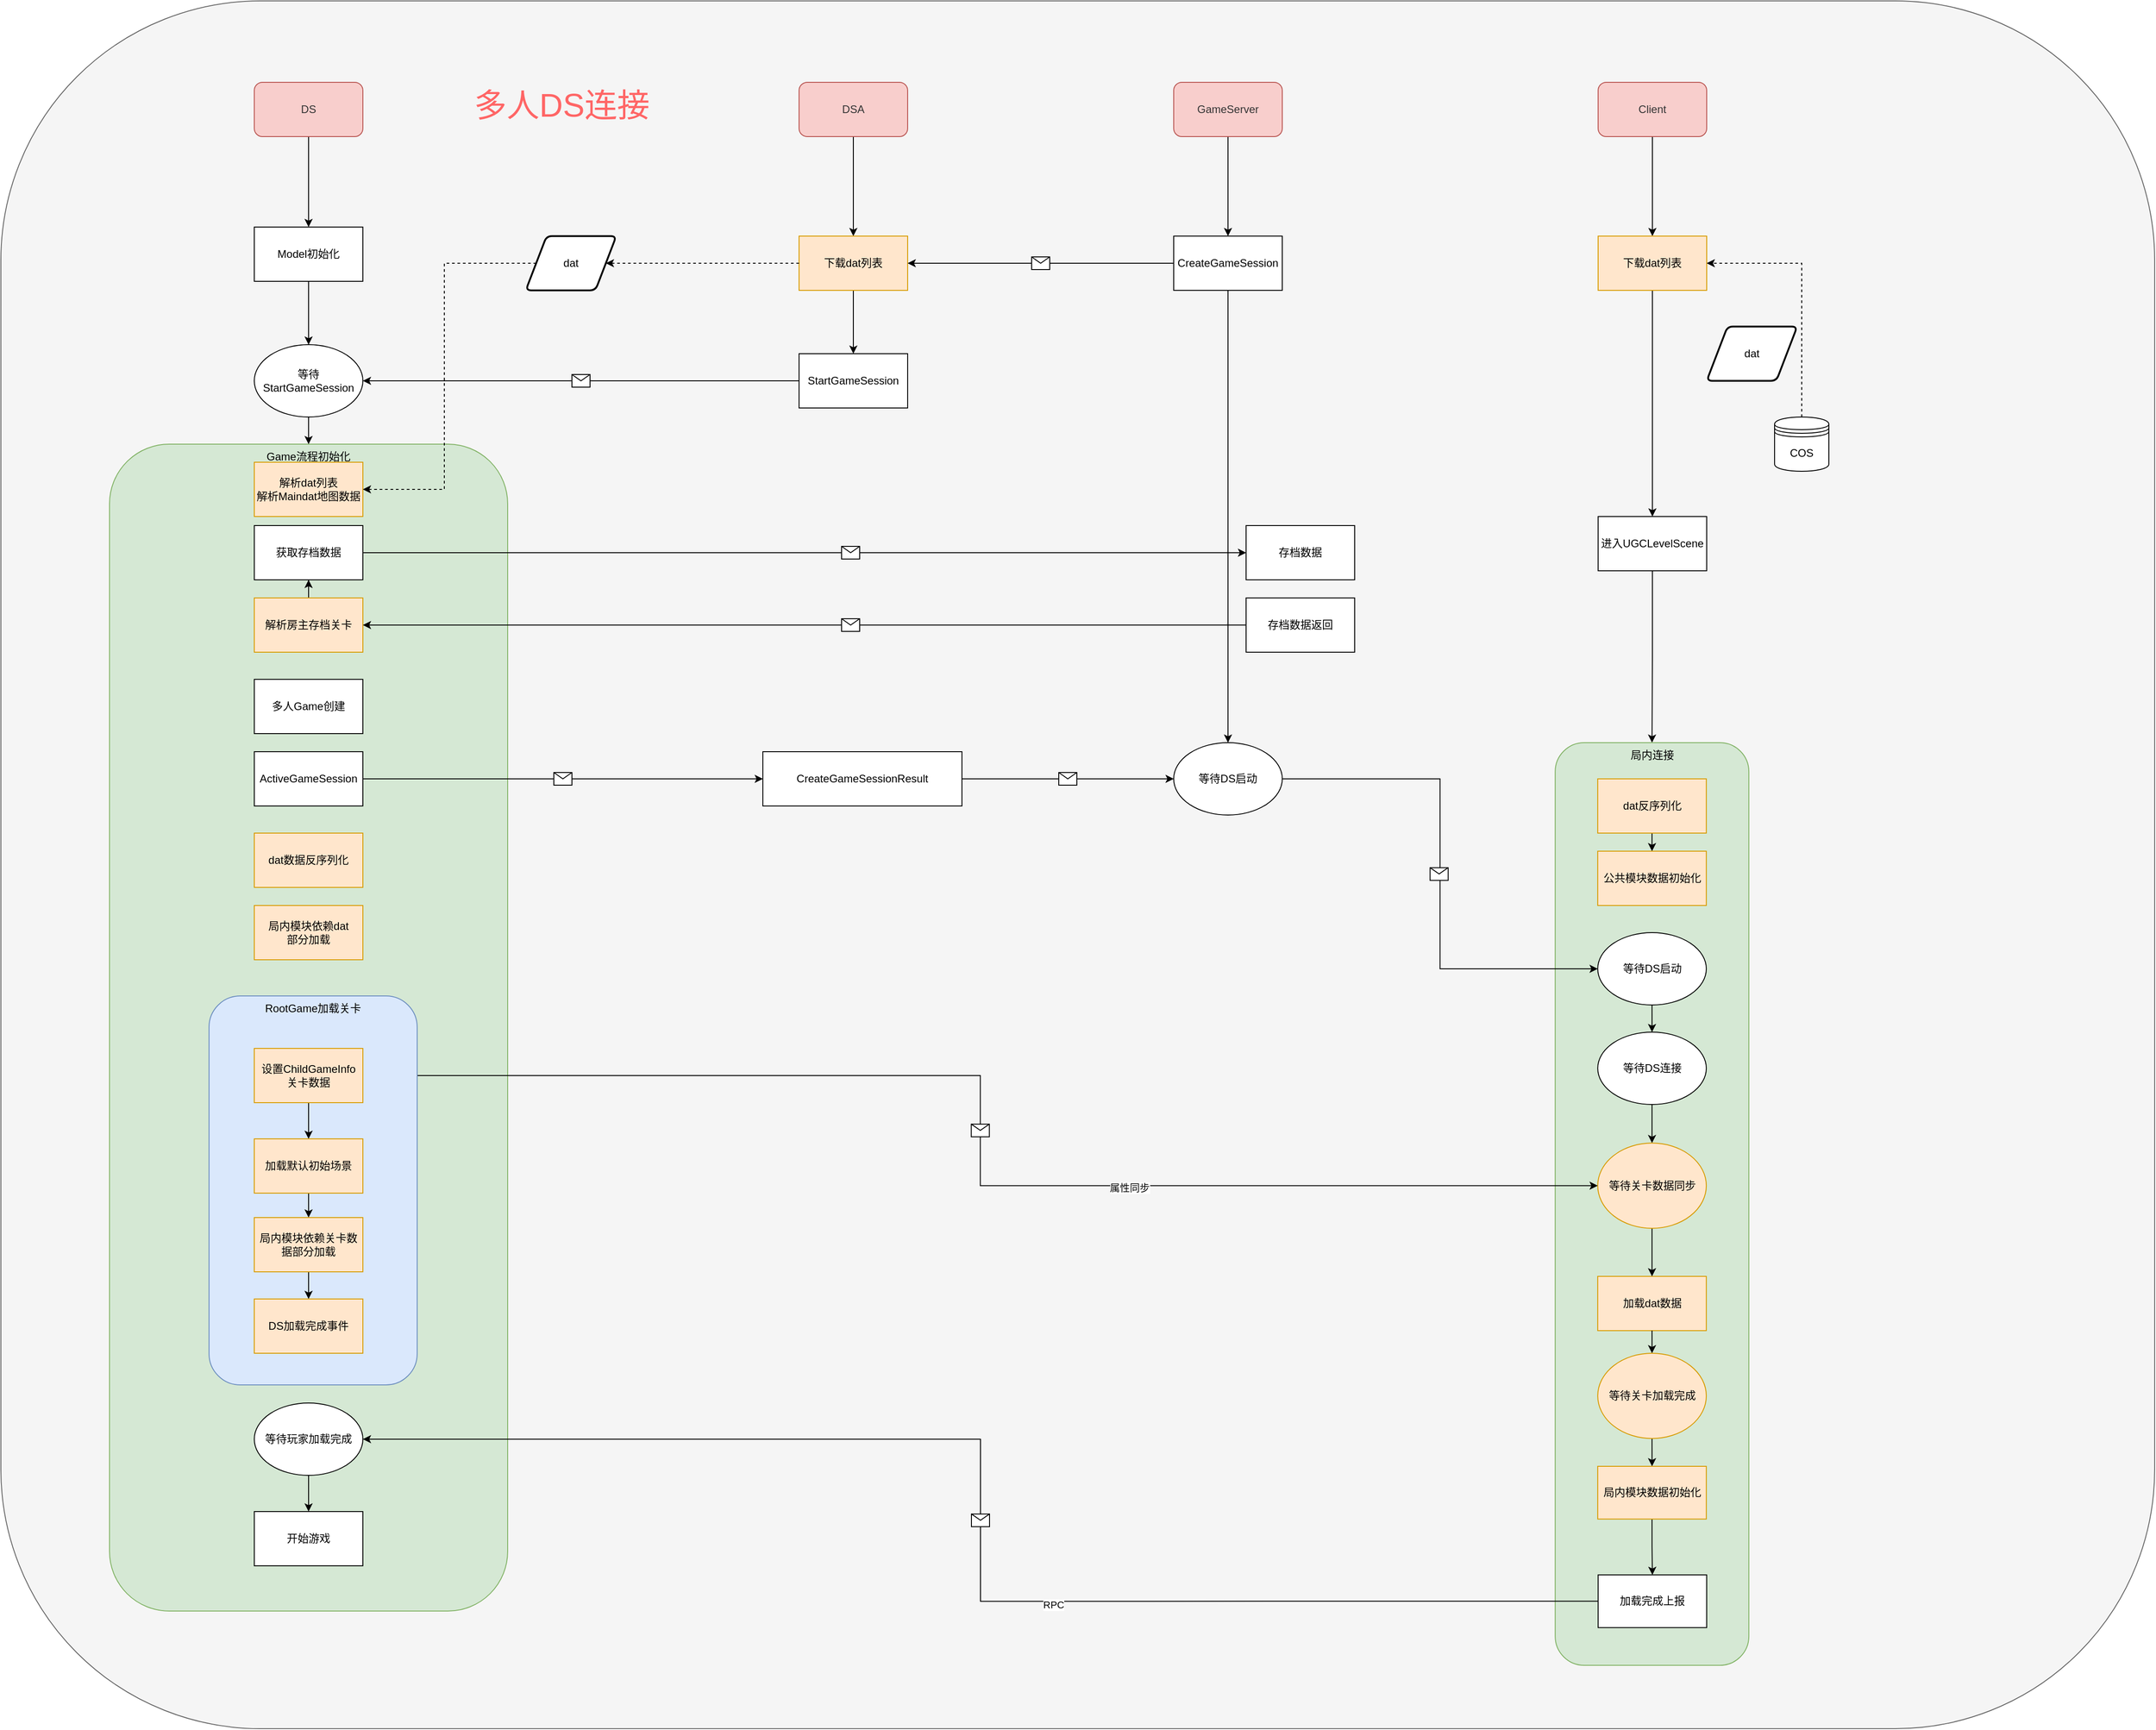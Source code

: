 <mxfile version="26.1.0">
  <diagram name="第 1 页" id="tAL-gFkC3mvr05Y5MJvQ">
    <mxGraphModel dx="2026" dy="-23" grid="1" gridSize="10" guides="1" tooltips="1" connect="1" arrows="1" fold="1" page="1" pageScale="1" pageWidth="827" pageHeight="1169" math="0" shadow="0">
      <root>
        <mxCell id="0" />
        <mxCell id="1" parent="0" />
        <mxCell id="Unt-MRkeQMosB_UhamQE-1" value="" style="rounded=1;whiteSpace=wrap;html=1;fillColor=#f5f5f5;strokeColor=#666666;glass=0;shadow=0;fontColor=#333333;" vertex="1" parent="1">
          <mxGeometry x="480" y="2192" width="2380" height="1910" as="geometry" />
        </mxCell>
        <mxCell id="Unt-MRkeQMosB_UhamQE-2" value="" style="edgeStyle=orthogonalEdgeStyle;rounded=0;orthogonalLoop=1;jettySize=auto;html=1;entryX=0.5;entryY=0;entryDx=0;entryDy=0;" edge="1" parent="1" source="Unt-MRkeQMosB_UhamQE-3" target="Unt-MRkeQMosB_UhamQE-38">
          <mxGeometry relative="1" as="geometry">
            <mxPoint x="820" y="2582" as="targetPoint" />
          </mxGeometry>
        </mxCell>
        <mxCell id="Unt-MRkeQMosB_UhamQE-3" value="Model初始化" style="whiteSpace=wrap;html=1;" vertex="1" parent="1">
          <mxGeometry x="760" y="2442" width="120" height="60" as="geometry" />
        </mxCell>
        <mxCell id="Unt-MRkeQMosB_UhamQE-4" value="" style="edgeStyle=orthogonalEdgeStyle;rounded=0;orthogonalLoop=1;jettySize=auto;html=1;exitX=0.5;exitY=1;exitDx=0;exitDy=0;" edge="1" parent="1" source="Unt-MRkeQMosB_UhamQE-35" target="Unt-MRkeQMosB_UhamQE-6">
          <mxGeometry relative="1" as="geometry">
            <mxPoint x="1422" y="2352" as="sourcePoint" />
          </mxGeometry>
        </mxCell>
        <mxCell id="Unt-MRkeQMosB_UhamQE-5" style="edgeStyle=orthogonalEdgeStyle;rounded=0;orthogonalLoop=1;jettySize=auto;html=1;exitX=0.5;exitY=1;exitDx=0;exitDy=0;" edge="1" parent="1" source="Unt-MRkeQMosB_UhamQE-6" target="Unt-MRkeQMosB_UhamQE-25">
          <mxGeometry relative="1" as="geometry" />
        </mxCell>
        <mxCell id="Unt-MRkeQMosB_UhamQE-6" value="下载dat列表" style="whiteSpace=wrap;html=1;fillColor=#ffe6cc;strokeColor=#d79b00;" vertex="1" parent="1">
          <mxGeometry x="1362" y="2452" width="120" height="60" as="geometry" />
        </mxCell>
        <mxCell id="Unt-MRkeQMosB_UhamQE-7" style="edgeStyle=orthogonalEdgeStyle;rounded=0;orthogonalLoop=1;jettySize=auto;html=1;exitX=0;exitY=0.5;exitDx=0;exitDy=0;entryX=1;entryY=0.5;entryDx=0;entryDy=0;dashed=1;" edge="1" parent="1" source="Unt-MRkeQMosB_UhamQE-6" target="Unt-MRkeQMosB_UhamQE-90">
          <mxGeometry relative="1" as="geometry">
            <mxPoint x="1150" y="2482" as="targetPoint" />
          </mxGeometry>
        </mxCell>
        <mxCell id="Unt-MRkeQMosB_UhamQE-8" value="&lt;div style=&quot;&quot;&gt;&lt;span style=&quot;background-color: initial;&quot;&gt;Game流程初始化&lt;/span&gt;&lt;/div&gt;" style="rounded=1;whiteSpace=wrap;html=1;align=center;labelPosition=center;verticalLabelPosition=middle;verticalAlign=top;fillColor=#d5e8d4;strokeColor=#82b366;" vertex="1" parent="1">
          <mxGeometry x="600" y="2682" width="440" height="1290" as="geometry" />
        </mxCell>
        <mxCell id="Unt-MRkeQMosB_UhamQE-9" style="edgeStyle=orthogonalEdgeStyle;rounded=0;orthogonalLoop=1;jettySize=auto;html=1;exitX=0.5;exitY=1;exitDx=0;exitDy=0;" edge="1" parent="1" source="Unt-MRkeQMosB_UhamQE-38" target="Unt-MRkeQMosB_UhamQE-8">
          <mxGeometry relative="1" as="geometry">
            <mxPoint x="820" y="2642" as="sourcePoint" />
          </mxGeometry>
        </mxCell>
        <mxCell id="Unt-MRkeQMosB_UhamQE-10" value="解析dat列表&lt;div&gt;解析Maindat地图数据&lt;/div&gt;" style="whiteSpace=wrap;html=1;fillColor=#ffe6cc;strokeColor=#d79b00;" vertex="1" parent="1">
          <mxGeometry x="760" y="2702" width="120" height="60" as="geometry" />
        </mxCell>
        <mxCell id="Unt-MRkeQMosB_UhamQE-11" value="多人Game创建" style="whiteSpace=wrap;html=1;" vertex="1" parent="1">
          <mxGeometry x="760" y="2942" width="120" height="60" as="geometry" />
        </mxCell>
        <mxCell id="Unt-MRkeQMosB_UhamQE-12" value="" style="edgeStyle=orthogonalEdgeStyle;rounded=0;orthogonalLoop=1;jettySize=auto;html=1;fontFamily=Helvetica;fontSize=12;fontColor=default;" edge="1" parent="1" source="Unt-MRkeQMosB_UhamQE-13" target="Unt-MRkeQMosB_UhamQE-14">
          <mxGeometry relative="1" as="geometry" />
        </mxCell>
        <mxCell id="Unt-MRkeQMosB_UhamQE-13" value="解析房主存档关卡" style="whiteSpace=wrap;html=1;fillColor=#ffe6cc;strokeColor=#d79b00;" vertex="1" parent="1">
          <mxGeometry x="760" y="2852" width="120" height="60" as="geometry" />
        </mxCell>
        <mxCell id="Unt-MRkeQMosB_UhamQE-14" value="获取存档数据" style="whiteSpace=wrap;html=1;" vertex="1" parent="1">
          <mxGeometry x="760" y="2772" width="120" height="60" as="geometry" />
        </mxCell>
        <mxCell id="Unt-MRkeQMosB_UhamQE-15" style="edgeStyle=orthogonalEdgeStyle;rounded=0;orthogonalLoop=1;jettySize=auto;html=1;exitX=0;exitY=0.5;exitDx=0;exitDy=0;entryX=1;entryY=0.5;entryDx=0;entryDy=0;dashed=1;" edge="1" parent="1" source="Unt-MRkeQMosB_UhamQE-90" target="Unt-MRkeQMosB_UhamQE-10">
          <mxGeometry relative="1" as="geometry">
            <mxPoint x="1090" y="2482" as="sourcePoint" />
          </mxGeometry>
        </mxCell>
        <mxCell id="Unt-MRkeQMosB_UhamQE-16" style="edgeStyle=orthogonalEdgeStyle;rounded=0;orthogonalLoop=1;jettySize=auto;html=1;exitX=0.5;exitY=1;exitDx=0;exitDy=0;entryX=0.5;entryY=0;entryDx=0;entryDy=0;" edge="1" parent="1" source="Unt-MRkeQMosB_UhamQE-17" target="Unt-MRkeQMosB_UhamQE-3">
          <mxGeometry relative="1" as="geometry" />
        </mxCell>
        <mxCell id="Unt-MRkeQMosB_UhamQE-17" value="&lt;span style=&quot;color: rgb(51, 51, 51);&quot;&gt;DS&lt;/span&gt;" style="rounded=1;whiteSpace=wrap;html=1;fillColor=#f8cecc;strokeColor=#b85450;" vertex="1" parent="1">
          <mxGeometry x="760" y="2282" width="120" height="60" as="geometry" />
        </mxCell>
        <mxCell id="Unt-MRkeQMosB_UhamQE-18" value="存档数据" style="whiteSpace=wrap;html=1;" vertex="1" parent="1">
          <mxGeometry x="1856" y="2772" width="120" height="60" as="geometry" />
        </mxCell>
        <mxCell id="Unt-MRkeQMosB_UhamQE-19" value="" style="endArrow=classic;html=1;rounded=0;exitX=1;exitY=0.5;exitDx=0;exitDy=0;entryX=0;entryY=0.5;entryDx=0;entryDy=0;" edge="1" parent="1" source="Unt-MRkeQMosB_UhamQE-14" target="Unt-MRkeQMosB_UhamQE-18">
          <mxGeometry relative="1" as="geometry">
            <mxPoint x="970" y="2792" as="sourcePoint" />
            <mxPoint x="1070" y="2792" as="targetPoint" />
          </mxGeometry>
        </mxCell>
        <mxCell id="Unt-MRkeQMosB_UhamQE-20" value="" style="shape=message;html=1;outlineConnect=0;" vertex="1" parent="Unt-MRkeQMosB_UhamQE-19">
          <mxGeometry width="20" height="14" relative="1" as="geometry">
            <mxPoint x="41" y="-7" as="offset" />
          </mxGeometry>
        </mxCell>
        <mxCell id="Unt-MRkeQMosB_UhamQE-21" style="edgeStyle=orthogonalEdgeStyle;rounded=0;orthogonalLoop=1;jettySize=auto;html=1;exitX=0.5;exitY=1;exitDx=0;exitDy=0;" edge="1" parent="1" source="Unt-MRkeQMosB_UhamQE-22" target="Unt-MRkeQMosB_UhamQE-39">
          <mxGeometry relative="1" as="geometry" />
        </mxCell>
        <mxCell id="Unt-MRkeQMosB_UhamQE-22" value="CreateGameSession" style="whiteSpace=wrap;html=1;" vertex="1" parent="1">
          <mxGeometry x="1776" y="2452" width="120" height="60" as="geometry" />
        </mxCell>
        <mxCell id="Unt-MRkeQMosB_UhamQE-23" value="" style="endArrow=classic;html=1;rounded=0;exitX=0;exitY=0.5;exitDx=0;exitDy=0;" edge="1" parent="1" source="Unt-MRkeQMosB_UhamQE-22" target="Unt-MRkeQMosB_UhamQE-6">
          <mxGeometry relative="1" as="geometry">
            <mxPoint x="1471" y="2482" as="sourcePoint" />
            <mxPoint x="1571" y="2482" as="targetPoint" />
          </mxGeometry>
        </mxCell>
        <mxCell id="Unt-MRkeQMosB_UhamQE-24" value="" style="shape=message;html=1;outlineConnect=0;" vertex="1" parent="Unt-MRkeQMosB_UhamQE-23">
          <mxGeometry width="20" height="14" relative="1" as="geometry">
            <mxPoint x="-10" y="-7" as="offset" />
          </mxGeometry>
        </mxCell>
        <mxCell id="Unt-MRkeQMosB_UhamQE-25" value="StartGameSession" style="whiteSpace=wrap;html=1;" vertex="1" parent="1">
          <mxGeometry x="1362" y="2582" width="120" height="60" as="geometry" />
        </mxCell>
        <mxCell id="Unt-MRkeQMosB_UhamQE-26" value="" style="endArrow=classic;html=1;rounded=0;exitX=0;exitY=0.5;exitDx=0;exitDy=0;entryX=1;entryY=0.5;entryDx=0;entryDy=0;" edge="1" parent="1" source="Unt-MRkeQMosB_UhamQE-25" target="Unt-MRkeQMosB_UhamQE-38">
          <mxGeometry relative="1" as="geometry">
            <mxPoint x="1060" y="2622" as="sourcePoint" />
            <mxPoint x="880" y="2612" as="targetPoint" />
          </mxGeometry>
        </mxCell>
        <mxCell id="Unt-MRkeQMosB_UhamQE-27" value="" style="shape=message;html=1;outlineConnect=0;" vertex="1" parent="Unt-MRkeQMosB_UhamQE-26">
          <mxGeometry width="20" height="14" relative="1" as="geometry">
            <mxPoint x="-10" y="-7" as="offset" />
          </mxGeometry>
        </mxCell>
        <mxCell id="Unt-MRkeQMosB_UhamQE-28" value="ActiveGameSession" style="whiteSpace=wrap;html=1;" vertex="1" parent="1">
          <mxGeometry x="760" y="3022" width="120" height="60" as="geometry" />
        </mxCell>
        <mxCell id="Unt-MRkeQMosB_UhamQE-29" value="CreateGameSessionResult" style="whiteSpace=wrap;html=1;" vertex="1" parent="1">
          <mxGeometry x="1322" y="3022" width="220" height="60" as="geometry" />
        </mxCell>
        <mxCell id="Unt-MRkeQMosB_UhamQE-30" value="" style="endArrow=classic;html=1;rounded=0;exitX=1;exitY=0.5;exitDx=0;exitDy=0;" edge="1" parent="1" source="Unt-MRkeQMosB_UhamQE-28" target="Unt-MRkeQMosB_UhamQE-29">
          <mxGeometry relative="1" as="geometry">
            <mxPoint x="980" y="3051.5" as="sourcePoint" />
            <mxPoint x="1140" y="3052" as="targetPoint" />
          </mxGeometry>
        </mxCell>
        <mxCell id="Unt-MRkeQMosB_UhamQE-31" value="" style="shape=message;html=1;outlineConnect=0;" vertex="1" parent="Unt-MRkeQMosB_UhamQE-30">
          <mxGeometry width="20" height="14" relative="1" as="geometry">
            <mxPoint x="-10" y="-7" as="offset" />
          </mxGeometry>
        </mxCell>
        <mxCell id="Unt-MRkeQMosB_UhamQE-32" value="存档数据返回" style="whiteSpace=wrap;html=1;" vertex="1" parent="1">
          <mxGeometry x="1856" y="2852" width="120" height="60" as="geometry" />
        </mxCell>
        <mxCell id="Unt-MRkeQMosB_UhamQE-33" value="" style="endArrow=classic;html=1;rounded=0;exitX=0;exitY=0.5;exitDx=0;exitDy=0;entryX=1;entryY=0.5;entryDx=0;entryDy=0;" edge="1" parent="1" source="Unt-MRkeQMosB_UhamQE-32" target="Unt-MRkeQMosB_UhamQE-13">
          <mxGeometry relative="1" as="geometry">
            <mxPoint x="1340" y="2891.5" as="sourcePoint" />
            <mxPoint x="1200" y="2891.5" as="targetPoint" />
          </mxGeometry>
        </mxCell>
        <mxCell id="Unt-MRkeQMosB_UhamQE-34" value="" style="shape=message;html=1;outlineConnect=0;" vertex="1" parent="Unt-MRkeQMosB_UhamQE-33">
          <mxGeometry width="20" height="14" relative="1" as="geometry">
            <mxPoint x="41" y="-7" as="offset" />
          </mxGeometry>
        </mxCell>
        <mxCell id="Unt-MRkeQMosB_UhamQE-35" value="&lt;span style=&quot;color: rgb(51, 51, 51);&quot;&gt;DSA&lt;/span&gt;" style="rounded=1;whiteSpace=wrap;html=1;fillColor=#f8cecc;strokeColor=#b85450;" vertex="1" parent="1">
          <mxGeometry x="1362" y="2282" width="120" height="60" as="geometry" />
        </mxCell>
        <mxCell id="Unt-MRkeQMosB_UhamQE-36" style="edgeStyle=orthogonalEdgeStyle;rounded=0;orthogonalLoop=1;jettySize=auto;html=1;exitX=0.5;exitY=1;exitDx=0;exitDy=0;" edge="1" parent="1" source="Unt-MRkeQMosB_UhamQE-37" target="Unt-MRkeQMosB_UhamQE-22">
          <mxGeometry relative="1" as="geometry" />
        </mxCell>
        <mxCell id="Unt-MRkeQMosB_UhamQE-37" value="&lt;span style=&quot;color: rgb(51, 51, 51);&quot;&gt;GameServer&lt;/span&gt;" style="rounded=1;whiteSpace=wrap;html=1;fillColor=#f8cecc;strokeColor=#b85450;" vertex="1" parent="1">
          <mxGeometry x="1776" y="2282" width="120" height="60" as="geometry" />
        </mxCell>
        <mxCell id="Unt-MRkeQMosB_UhamQE-38" value="等待StartGameSession" style="ellipse;whiteSpace=wrap;html=1;" vertex="1" parent="1">
          <mxGeometry x="760" y="2572" width="120" height="80" as="geometry" />
        </mxCell>
        <mxCell id="Unt-MRkeQMosB_UhamQE-39" value="等待DS启动" style="ellipse;whiteSpace=wrap;html=1;" vertex="1" parent="1">
          <mxGeometry x="1776" y="3012" width="120" height="80" as="geometry" />
        </mxCell>
        <mxCell id="Unt-MRkeQMosB_UhamQE-40" value="" style="endArrow=classic;html=1;rounded=0;exitX=1;exitY=0.5;exitDx=0;exitDy=0;entryX=0;entryY=0.5;entryDx=0;entryDy=0;" edge="1" parent="1" source="Unt-MRkeQMosB_UhamQE-29" target="Unt-MRkeQMosB_UhamQE-39">
          <mxGeometry relative="1" as="geometry">
            <mxPoint x="1516" y="3051.5" as="sourcePoint" />
            <mxPoint x="1571" y="3052" as="targetPoint" />
          </mxGeometry>
        </mxCell>
        <mxCell id="Unt-MRkeQMosB_UhamQE-41" value="" style="shape=message;html=1;outlineConnect=0;" vertex="1" parent="Unt-MRkeQMosB_UhamQE-40">
          <mxGeometry width="20" height="14" relative="1" as="geometry">
            <mxPoint x="-10" y="-7" as="offset" />
          </mxGeometry>
        </mxCell>
        <mxCell id="Unt-MRkeQMosB_UhamQE-42" style="edgeStyle=orthogonalEdgeStyle;rounded=0;orthogonalLoop=1;jettySize=auto;html=1;exitX=0.5;exitY=1;exitDx=0;exitDy=0;" edge="1" parent="1" source="Unt-MRkeQMosB_UhamQE-43" target="Unt-MRkeQMosB_UhamQE-45">
          <mxGeometry relative="1" as="geometry" />
        </mxCell>
        <mxCell id="Unt-MRkeQMosB_UhamQE-43" value="&lt;span style=&quot;color: rgb(51, 51, 51);&quot;&gt;Client&lt;/span&gt;" style="rounded=1;whiteSpace=wrap;html=1;fillColor=#f8cecc;strokeColor=#b85450;" vertex="1" parent="1">
          <mxGeometry x="2245" y="2282" width="120" height="60" as="geometry" />
        </mxCell>
        <mxCell id="Unt-MRkeQMosB_UhamQE-44" style="edgeStyle=orthogonalEdgeStyle;rounded=0;orthogonalLoop=1;jettySize=auto;html=1;exitX=0.5;exitY=1;exitDx=0;exitDy=0;" edge="1" parent="1" source="Unt-MRkeQMosB_UhamQE-45" target="Unt-MRkeQMosB_UhamQE-50">
          <mxGeometry relative="1" as="geometry" />
        </mxCell>
        <mxCell id="Unt-MRkeQMosB_UhamQE-45" value="下载dat列表" style="whiteSpace=wrap;html=1;fillColor=#ffe6cc;strokeColor=#d79b00;" vertex="1" parent="1">
          <mxGeometry x="2245" y="2452" width="120" height="60" as="geometry" />
        </mxCell>
        <mxCell id="Unt-MRkeQMosB_UhamQE-46" value="dat" style="shape=parallelogram;html=1;strokeWidth=2;perimeter=parallelogramPerimeter;whiteSpace=wrap;rounded=1;arcSize=12;size=0.23;" vertex="1" parent="1">
          <mxGeometry x="2365" y="2552" width="100" height="60" as="geometry" />
        </mxCell>
        <mxCell id="Unt-MRkeQMosB_UhamQE-47" style="edgeStyle=orthogonalEdgeStyle;rounded=0;orthogonalLoop=1;jettySize=auto;html=1;exitX=0.5;exitY=0;exitDx=0;exitDy=0;entryX=1;entryY=0.5;entryDx=0;entryDy=0;fontFamily=Helvetica;fontSize=12;fontColor=default;dashed=1;" edge="1" parent="1" source="Unt-MRkeQMosB_UhamQE-48" target="Unt-MRkeQMosB_UhamQE-45">
          <mxGeometry relative="1" as="geometry" />
        </mxCell>
        <mxCell id="Unt-MRkeQMosB_UhamQE-48" value="COS" style="shape=datastore;whiteSpace=wrap;html=1;" vertex="1" parent="1">
          <mxGeometry x="2440" y="2652" width="60" height="60" as="geometry" />
        </mxCell>
        <mxCell id="Unt-MRkeQMosB_UhamQE-49" style="edgeStyle=orthogonalEdgeStyle;rounded=0;orthogonalLoop=1;jettySize=auto;html=1;exitX=0.5;exitY=1;exitDx=0;exitDy=0;entryX=0.5;entryY=0;entryDx=0;entryDy=0;" edge="1" parent="1" source="Unt-MRkeQMosB_UhamQE-50" target="Unt-MRkeQMosB_UhamQE-53">
          <mxGeometry relative="1" as="geometry">
            <mxPoint x="2305" y="3012" as="targetPoint" />
          </mxGeometry>
        </mxCell>
        <mxCell id="Unt-MRkeQMosB_UhamQE-50" value="进入UGCLevelScene" style="whiteSpace=wrap;html=1;" vertex="1" parent="1">
          <mxGeometry x="2245" y="2762" width="120" height="60" as="geometry" />
        </mxCell>
        <mxCell id="Unt-MRkeQMosB_UhamQE-51" value="dat数据反序列化" style="whiteSpace=wrap;html=1;fillColor=#ffe6cc;strokeColor=#d79b00;" vertex="1" parent="1">
          <mxGeometry x="760" y="3112" width="120" height="60" as="geometry" />
        </mxCell>
        <mxCell id="Unt-MRkeQMosB_UhamQE-52" value="局内模块依赖dat&lt;div&gt;部分加载&lt;/div&gt;" style="whiteSpace=wrap;html=1;fillColor=#ffe6cc;strokeColor=#d79b00;" vertex="1" parent="1">
          <mxGeometry x="760" y="3192" width="120" height="60" as="geometry" />
        </mxCell>
        <mxCell id="Unt-MRkeQMosB_UhamQE-53" value="&lt;div style=&quot;&quot;&gt;&lt;span style=&quot;background-color: initial;&quot;&gt;局内连接&lt;/span&gt;&lt;/div&gt;" style="rounded=1;whiteSpace=wrap;html=1;align=center;labelPosition=center;verticalLabelPosition=middle;verticalAlign=top;fillColor=#d5e8d4;strokeColor=#82b366;container=0;" vertex="1" parent="1">
          <mxGeometry x="2197.58" y="3012" width="214" height="1020" as="geometry" />
        </mxCell>
        <mxCell id="Unt-MRkeQMosB_UhamQE-54" style="edgeStyle=orthogonalEdgeStyle;rounded=0;orthogonalLoop=1;jettySize=auto;html=1;exitX=0.5;exitY=1;exitDx=0;exitDy=0;" edge="1" parent="1" source="Unt-MRkeQMosB_UhamQE-66" target="Unt-MRkeQMosB_UhamQE-58">
          <mxGeometry relative="1" as="geometry">
            <mxPoint x="2304.58" y="3421.998" as="sourcePoint" />
          </mxGeometry>
        </mxCell>
        <mxCell id="Unt-MRkeQMosB_UhamQE-55" style="edgeStyle=orthogonalEdgeStyle;rounded=0;orthogonalLoop=1;jettySize=auto;html=1;exitX=0.5;exitY=1;exitDx=0;exitDy=0;" edge="1" parent="1" source="Unt-MRkeQMosB_UhamQE-79" target="Unt-MRkeQMosB_UhamQE-60">
          <mxGeometry relative="1" as="geometry" />
        </mxCell>
        <mxCell id="Unt-MRkeQMosB_UhamQE-56" value="加载dat数据" style="whiteSpace=wrap;html=1;fillColor=#ffe6cc;strokeColor=#d79b00;container=0;" vertex="1" parent="1">
          <mxGeometry x="2244.58" y="3602" width="120" height="60" as="geometry" />
        </mxCell>
        <mxCell id="Unt-MRkeQMosB_UhamQE-57" style="edgeStyle=orthogonalEdgeStyle;rounded=0;orthogonalLoop=1;jettySize=auto;html=1;exitX=0.5;exitY=1;exitDx=0;exitDy=0;" edge="1" parent="1" source="Unt-MRkeQMosB_UhamQE-58" target="Unt-MRkeQMosB_UhamQE-56">
          <mxGeometry relative="1" as="geometry" />
        </mxCell>
        <mxCell id="Unt-MRkeQMosB_UhamQE-58" value="等待关卡数据同步" style="ellipse;whiteSpace=wrap;html=1;fillColor=#ffe6cc;strokeColor=#d79b00;container=0;" vertex="1" parent="1">
          <mxGeometry x="2244.58" y="3454.661" width="120" height="94.194" as="geometry" />
        </mxCell>
        <mxCell id="Unt-MRkeQMosB_UhamQE-59" style="edgeStyle=orthogonalEdgeStyle;rounded=0;orthogonalLoop=1;jettySize=auto;html=1;exitX=0.5;exitY=1;exitDx=0;exitDy=0;entryX=0.5;entryY=0;entryDx=0;entryDy=0;" edge="1" parent="1" source="Unt-MRkeQMosB_UhamQE-60" target="Unt-MRkeQMosB_UhamQE-72">
          <mxGeometry relative="1" as="geometry" />
        </mxCell>
        <mxCell id="Unt-MRkeQMosB_UhamQE-60" value="局内模块数据初始化" style="whiteSpace=wrap;html=1;fillColor=#ffe6cc;strokeColor=#d79b00;container=0;" vertex="1" parent="1">
          <mxGeometry x="2244.58" y="3812" width="120" height="58.31" as="geometry" />
        </mxCell>
        <mxCell id="Unt-MRkeQMosB_UhamQE-61" style="edgeStyle=orthogonalEdgeStyle;rounded=0;orthogonalLoop=1;jettySize=auto;html=1;exitX=0.5;exitY=1;exitDx=0;exitDy=0;entryX=0.5;entryY=0;entryDx=0;entryDy=0;" edge="1" parent="1" source="Unt-MRkeQMosB_UhamQE-62" target="Unt-MRkeQMosB_UhamQE-63">
          <mxGeometry relative="1" as="geometry" />
        </mxCell>
        <mxCell id="Unt-MRkeQMosB_UhamQE-62" value="dat反序列化" style="whiteSpace=wrap;html=1;fillColor=#ffe6cc;strokeColor=#d79b00;container=0;" vertex="1" parent="1">
          <mxGeometry x="2244.58" y="3052" width="120" height="60" as="geometry" />
        </mxCell>
        <mxCell id="Unt-MRkeQMosB_UhamQE-63" value="公共模块数据初始化" style="whiteSpace=wrap;html=1;fillColor=#ffe6cc;strokeColor=#d79b00;container=0;" vertex="1" parent="1">
          <mxGeometry x="2244.58" y="3132" width="120" height="60" as="geometry" />
        </mxCell>
        <mxCell id="Unt-MRkeQMosB_UhamQE-64" style="edgeStyle=orthogonalEdgeStyle;rounded=0;orthogonalLoop=1;jettySize=auto;html=1;exitX=0.5;exitY=1;exitDx=0;exitDy=0;" edge="1" parent="1" source="Unt-MRkeQMosB_UhamQE-65" target="Unt-MRkeQMosB_UhamQE-66">
          <mxGeometry relative="1" as="geometry" />
        </mxCell>
        <mxCell id="Unt-MRkeQMosB_UhamQE-65" value="等待DS启动" style="ellipse;whiteSpace=wrap;html=1;container=0;" vertex="1" parent="1">
          <mxGeometry x="2244.58" y="3222" width="120" height="80" as="geometry" />
        </mxCell>
        <mxCell id="Unt-MRkeQMosB_UhamQE-66" value="等待DS连接" style="ellipse;whiteSpace=wrap;html=1;container=0;" vertex="1" parent="1">
          <mxGeometry x="2244.58" y="3332" width="120" height="80" as="geometry" />
        </mxCell>
        <mxCell id="Unt-MRkeQMosB_UhamQE-67" value="" style="endArrow=classic;html=1;rounded=0;exitX=1;exitY=0.5;exitDx=0;exitDy=0;entryX=0;entryY=0.5;entryDx=0;entryDy=0;edgeStyle=orthogonalEdgeStyle;" edge="1" parent="1" source="Unt-MRkeQMosB_UhamQE-39" target="Unt-MRkeQMosB_UhamQE-65">
          <mxGeometry relative="1" as="geometry">
            <mxPoint x="1910" y="3051.41" as="sourcePoint" />
            <mxPoint x="2126.0" y="3052" as="targetPoint" />
          </mxGeometry>
        </mxCell>
        <mxCell id="Unt-MRkeQMosB_UhamQE-68" value="" style="shape=message;html=1;outlineConnect=0;" vertex="1" parent="Unt-MRkeQMosB_UhamQE-67">
          <mxGeometry width="20" height="14" relative="1" as="geometry">
            <mxPoint x="-11" y="-7" as="offset" />
          </mxGeometry>
        </mxCell>
        <mxCell id="Unt-MRkeQMosB_UhamQE-69" value="" style="endArrow=classic;html=1;rounded=0;exitX=1;exitY=0.5;exitDx=0;exitDy=0;entryX=0;entryY=0.5;entryDx=0;entryDy=0;edgeStyle=orthogonalEdgeStyle;" edge="1" parent="1" source="Unt-MRkeQMosB_UhamQE-84" target="Unt-MRkeQMosB_UhamQE-58">
          <mxGeometry relative="1" as="geometry">
            <mxPoint x="1060" y="3452" as="sourcePoint" />
            <mxPoint x="1502" y="3452" as="targetPoint" />
          </mxGeometry>
        </mxCell>
        <mxCell id="Unt-MRkeQMosB_UhamQE-70" value="" style="shape=message;html=1;outlineConnect=0;" vertex="1" parent="Unt-MRkeQMosB_UhamQE-69">
          <mxGeometry width="20" height="14" relative="1" as="geometry">
            <mxPoint x="-10" y="-7" as="offset" />
          </mxGeometry>
        </mxCell>
        <mxCell id="Unt-MRkeQMosB_UhamQE-71" value="属性同步" style="edgeLabel;html=1;align=center;verticalAlign=middle;resizable=0;points=[];" vertex="1" connectable="0" parent="Unt-MRkeQMosB_UhamQE-69">
          <mxGeometry x="0.304" y="-2" relative="1" as="geometry">
            <mxPoint as="offset" />
          </mxGeometry>
        </mxCell>
        <mxCell id="Unt-MRkeQMosB_UhamQE-72" value="加载完成上报" style="whiteSpace=wrap;html=1;container=0;" vertex="1" parent="1">
          <mxGeometry x="2245" y="3932" width="120" height="58.31" as="geometry" />
        </mxCell>
        <mxCell id="Unt-MRkeQMosB_UhamQE-73" value="" style="endArrow=classic;html=1;rounded=0;exitX=0;exitY=0.5;exitDx=0;exitDy=0;entryX=1;entryY=0.5;entryDx=0;entryDy=0;edgeStyle=orthogonalEdgeStyle;" edge="1" parent="1" source="Unt-MRkeQMosB_UhamQE-72" target="Unt-MRkeQMosB_UhamQE-77">
          <mxGeometry relative="1" as="geometry">
            <mxPoint x="2054" y="3820.66" as="sourcePoint" />
            <mxPoint x="870" y="3743.69" as="targetPoint" />
          </mxGeometry>
        </mxCell>
        <mxCell id="Unt-MRkeQMosB_UhamQE-74" value="" style="shape=message;html=1;outlineConnect=0;" vertex="1" parent="Unt-MRkeQMosB_UhamQE-73">
          <mxGeometry width="20" height="14" relative="1" as="geometry">
            <mxPoint x="-10" y="-7" as="offset" />
          </mxGeometry>
        </mxCell>
        <mxCell id="Unt-MRkeQMosB_UhamQE-75" value="RPC" style="edgeLabel;html=1;align=center;verticalAlign=middle;resizable=0;points=[];" vertex="1" connectable="0" parent="Unt-MRkeQMosB_UhamQE-73">
          <mxGeometry x="-0.22" y="4" relative="1" as="geometry">
            <mxPoint as="offset" />
          </mxGeometry>
        </mxCell>
        <mxCell id="Unt-MRkeQMosB_UhamQE-76" style="edgeStyle=orthogonalEdgeStyle;rounded=0;orthogonalLoop=1;jettySize=auto;html=1;exitX=0.5;exitY=1;exitDx=0;exitDy=0;" edge="1" parent="1" source="Unt-MRkeQMosB_UhamQE-77" target="Unt-MRkeQMosB_UhamQE-80">
          <mxGeometry relative="1" as="geometry" />
        </mxCell>
        <mxCell id="Unt-MRkeQMosB_UhamQE-77" value="等待玩家加载完成" style="ellipse;whiteSpace=wrap;html=1;" vertex="1" parent="1">
          <mxGeometry x="760" y="3742" width="120" height="80" as="geometry" />
        </mxCell>
        <mxCell id="Unt-MRkeQMosB_UhamQE-78" value="" style="edgeStyle=orthogonalEdgeStyle;rounded=0;orthogonalLoop=1;jettySize=auto;html=1;exitX=0.5;exitY=1;exitDx=0;exitDy=0;" edge="1" parent="1" source="Unt-MRkeQMosB_UhamQE-56" target="Unt-MRkeQMosB_UhamQE-79">
          <mxGeometry relative="1" as="geometry">
            <mxPoint x="2305" y="3662" as="sourcePoint" />
            <mxPoint x="2305" y="3812" as="targetPoint" />
          </mxGeometry>
        </mxCell>
        <mxCell id="Unt-MRkeQMosB_UhamQE-79" value="等待关卡加载完成" style="ellipse;whiteSpace=wrap;html=1;fillColor=#ffe6cc;strokeColor=#d79b00;container=0;" vertex="1" parent="1">
          <mxGeometry x="2244.58" y="3687.001" width="120" height="94.194" as="geometry" />
        </mxCell>
        <mxCell id="Unt-MRkeQMosB_UhamQE-80" value="开始游戏" style="whiteSpace=wrap;html=1;" vertex="1" parent="1">
          <mxGeometry x="760" y="3862" width="120" height="60" as="geometry" />
        </mxCell>
        <mxCell id="Unt-MRkeQMosB_UhamQE-81" value="" style="group" vertex="1" connectable="0" parent="1">
          <mxGeometry x="710" y="3292" width="390" height="430" as="geometry" />
        </mxCell>
        <mxCell id="Unt-MRkeQMosB_UhamQE-82" value="&lt;div style=&quot;&quot;&gt;&lt;span style=&quot;background-color: initial;&quot;&gt;RootGame加载关卡&lt;/span&gt;&lt;/div&gt;" style="rounded=1;whiteSpace=wrap;html=1;align=center;labelPosition=center;verticalLabelPosition=middle;verticalAlign=top;fillColor=#dae8fc;strokeColor=#6c8ebf;" vertex="1" parent="Unt-MRkeQMosB_UhamQE-81">
          <mxGeometry width="230" height="430" as="geometry" />
        </mxCell>
        <mxCell id="Unt-MRkeQMosB_UhamQE-83" style="edgeStyle=orthogonalEdgeStyle;rounded=0;orthogonalLoop=1;jettySize=auto;html=1;exitX=0.5;exitY=1;exitDx=0;exitDy=0;entryX=0.5;entryY=0;entryDx=0;entryDy=0;" edge="1" parent="Unt-MRkeQMosB_UhamQE-81" source="Unt-MRkeQMosB_UhamQE-84" target="Unt-MRkeQMosB_UhamQE-86">
          <mxGeometry relative="1" as="geometry" />
        </mxCell>
        <mxCell id="Unt-MRkeQMosB_UhamQE-84" value="设置ChildGameInfo&lt;div&gt;关卡数据&lt;/div&gt;" style="whiteSpace=wrap;html=1;fillColor=#ffe6cc;strokeColor=#d79b00;" vertex="1" parent="Unt-MRkeQMosB_UhamQE-81">
          <mxGeometry x="50" y="58" width="120" height="60" as="geometry" />
        </mxCell>
        <mxCell id="Unt-MRkeQMosB_UhamQE-85" style="edgeStyle=orthogonalEdgeStyle;rounded=0;orthogonalLoop=1;jettySize=auto;html=1;exitX=0.5;exitY=1;exitDx=0;exitDy=0;entryX=0.5;entryY=0;entryDx=0;entryDy=0;" edge="1" parent="Unt-MRkeQMosB_UhamQE-81" source="Unt-MRkeQMosB_UhamQE-86" target="Unt-MRkeQMosB_UhamQE-88">
          <mxGeometry relative="1" as="geometry" />
        </mxCell>
        <mxCell id="Unt-MRkeQMosB_UhamQE-86" value="加载默认初始场景" style="whiteSpace=wrap;html=1;fillColor=#ffe6cc;strokeColor=#d79b00;" vertex="1" parent="Unt-MRkeQMosB_UhamQE-81">
          <mxGeometry x="50" y="158" width="120" height="60" as="geometry" />
        </mxCell>
        <mxCell id="Unt-MRkeQMosB_UhamQE-87" style="edgeStyle=orthogonalEdgeStyle;rounded=0;orthogonalLoop=1;jettySize=auto;html=1;exitX=0.5;exitY=1;exitDx=0;exitDy=0;" edge="1" parent="Unt-MRkeQMosB_UhamQE-81" source="Unt-MRkeQMosB_UhamQE-88" target="Unt-MRkeQMosB_UhamQE-89">
          <mxGeometry relative="1" as="geometry" />
        </mxCell>
        <mxCell id="Unt-MRkeQMosB_UhamQE-88" value="局内模块依赖关卡数据部分加载" style="whiteSpace=wrap;html=1;fillColor=#ffe6cc;strokeColor=#d79b00;" vertex="1" parent="Unt-MRkeQMosB_UhamQE-81">
          <mxGeometry x="50" y="245" width="120" height="60" as="geometry" />
        </mxCell>
        <mxCell id="Unt-MRkeQMosB_UhamQE-89" value="DS加载完成事件" style="whiteSpace=wrap;html=1;fillColor=#ffe6cc;strokeColor=#d79b00;" vertex="1" parent="Unt-MRkeQMosB_UhamQE-81">
          <mxGeometry x="50" y="335" width="120" height="60" as="geometry" />
        </mxCell>
        <mxCell id="Unt-MRkeQMosB_UhamQE-90" value="dat" style="shape=parallelogram;html=1;strokeWidth=2;perimeter=parallelogramPerimeter;whiteSpace=wrap;rounded=1;arcSize=12;size=0.23;" vertex="1" parent="1">
          <mxGeometry x="1060" y="2452" width="100" height="60" as="geometry" />
        </mxCell>
        <mxCell id="Unt-MRkeQMosB_UhamQE-91" value="&lt;font color=&quot;#ff6666&quot; style=&quot;font-size: 36px;&quot;&gt;多人DS连接&lt;/font&gt;" style="text;html=1;align=center;verticalAlign=middle;whiteSpace=wrap;rounded=0;fontFamily=Helvetica;fontSize=12;fontColor=default;" vertex="1" parent="1">
          <mxGeometry x="940" y="2222" width="320" height="170" as="geometry" />
        </mxCell>
      </root>
    </mxGraphModel>
  </diagram>
</mxfile>
